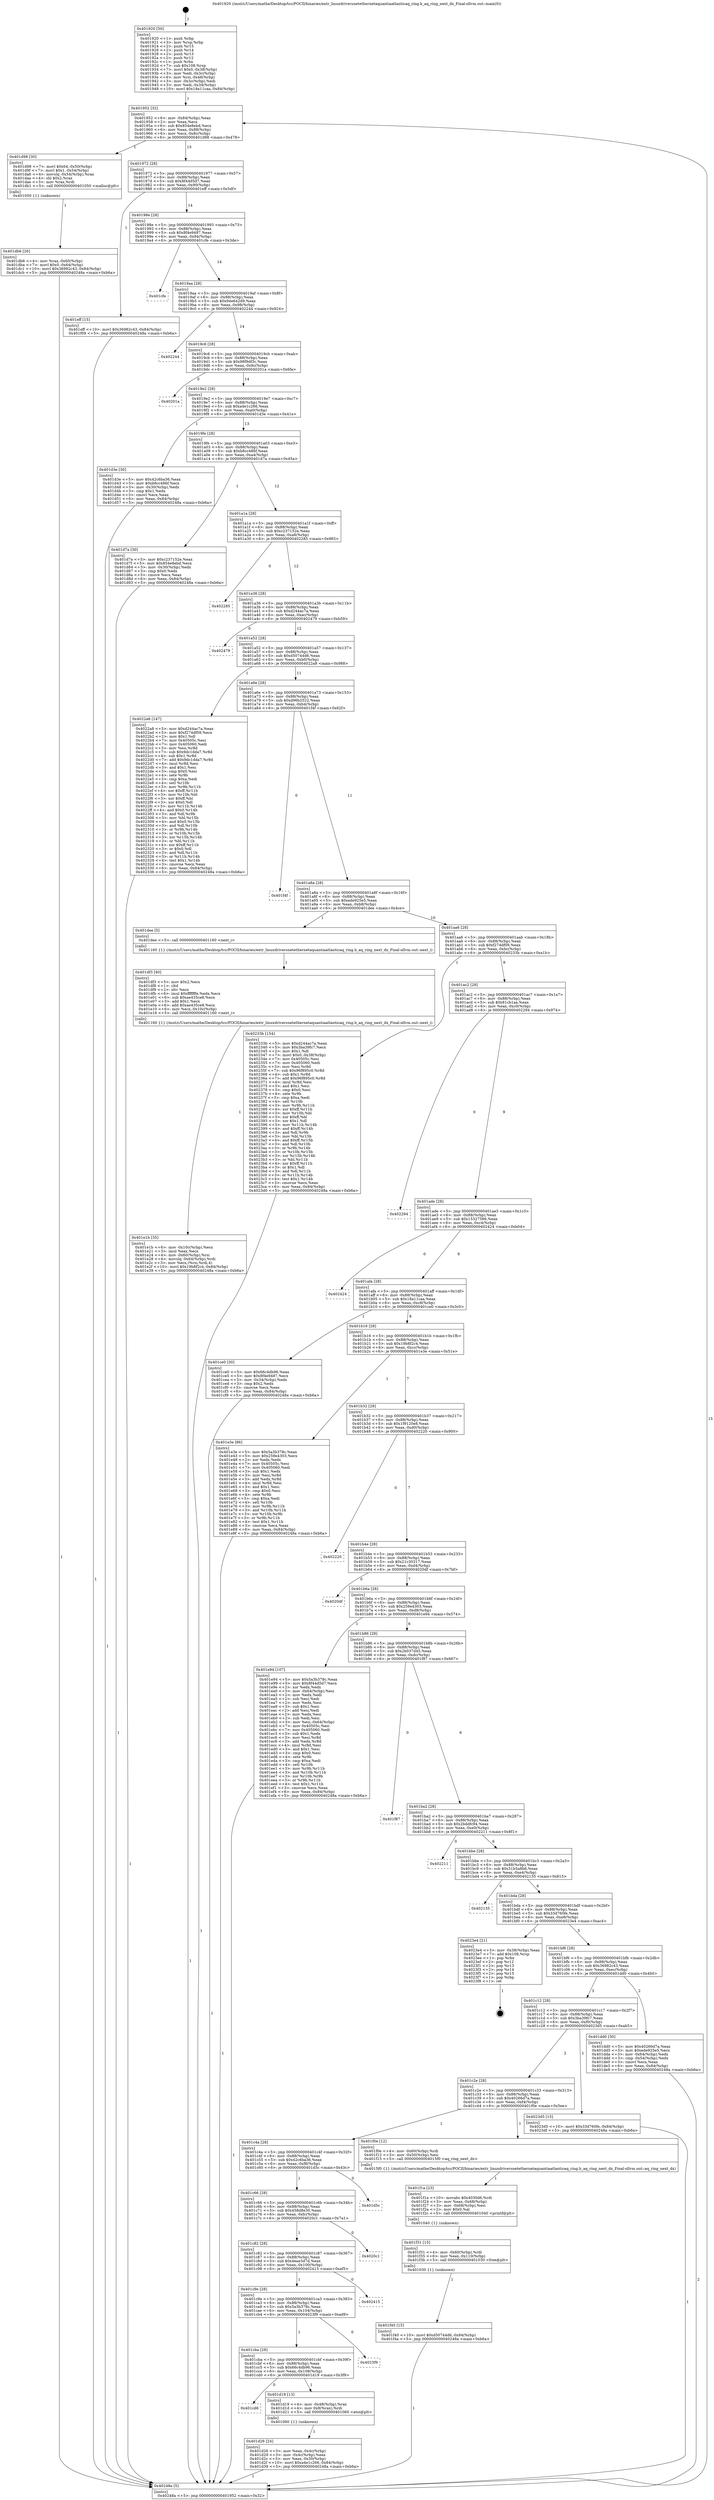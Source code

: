 digraph "0x401920" {
  label = "0x401920 (/mnt/c/Users/mathe/Desktop/tcc/POCII/binaries/extr_linuxdriversnetethernetaquantiaatlanticaq_ring.h_aq_ring_next_dx_Final-ollvm.out::main(0))"
  labelloc = "t"
  node[shape=record]

  Entry [label="",width=0.3,height=0.3,shape=circle,fillcolor=black,style=filled]
  "0x401952" [label="{
     0x401952 [32]\l
     | [instrs]\l
     &nbsp;&nbsp;0x401952 \<+6\>: mov -0x84(%rbp),%eax\l
     &nbsp;&nbsp;0x401958 \<+2\>: mov %eax,%ecx\l
     &nbsp;&nbsp;0x40195a \<+6\>: sub $0x854e8ebd,%ecx\l
     &nbsp;&nbsp;0x401960 \<+6\>: mov %eax,-0x88(%rbp)\l
     &nbsp;&nbsp;0x401966 \<+6\>: mov %ecx,-0x8c(%rbp)\l
     &nbsp;&nbsp;0x40196c \<+6\>: je 0000000000401d98 \<main+0x478\>\l
  }"]
  "0x401d98" [label="{
     0x401d98 [30]\l
     | [instrs]\l
     &nbsp;&nbsp;0x401d98 \<+7\>: movl $0x64,-0x50(%rbp)\l
     &nbsp;&nbsp;0x401d9f \<+7\>: movl $0x1,-0x54(%rbp)\l
     &nbsp;&nbsp;0x401da6 \<+4\>: movslq -0x54(%rbp),%rax\l
     &nbsp;&nbsp;0x401daa \<+4\>: shl $0x2,%rax\l
     &nbsp;&nbsp;0x401dae \<+3\>: mov %rax,%rdi\l
     &nbsp;&nbsp;0x401db1 \<+5\>: call 0000000000401050 \<malloc@plt\>\l
     | [calls]\l
     &nbsp;&nbsp;0x401050 \{1\} (unknown)\l
  }"]
  "0x401972" [label="{
     0x401972 [28]\l
     | [instrs]\l
     &nbsp;&nbsp;0x401972 \<+5\>: jmp 0000000000401977 \<main+0x57\>\l
     &nbsp;&nbsp;0x401977 \<+6\>: mov -0x88(%rbp),%eax\l
     &nbsp;&nbsp;0x40197d \<+5\>: sub $0x8f44d5d7,%eax\l
     &nbsp;&nbsp;0x401982 \<+6\>: mov %eax,-0x90(%rbp)\l
     &nbsp;&nbsp;0x401988 \<+6\>: je 0000000000401eff \<main+0x5df\>\l
  }"]
  Exit [label="",width=0.3,height=0.3,shape=circle,fillcolor=black,style=filled,peripheries=2]
  "0x401eff" [label="{
     0x401eff [15]\l
     | [instrs]\l
     &nbsp;&nbsp;0x401eff \<+10\>: movl $0x36982c43,-0x84(%rbp)\l
     &nbsp;&nbsp;0x401f09 \<+5\>: jmp 000000000040248a \<main+0xb6a\>\l
  }"]
  "0x40198e" [label="{
     0x40198e [28]\l
     | [instrs]\l
     &nbsp;&nbsp;0x40198e \<+5\>: jmp 0000000000401993 \<main+0x73\>\l
     &nbsp;&nbsp;0x401993 \<+6\>: mov -0x88(%rbp),%eax\l
     &nbsp;&nbsp;0x401999 \<+5\>: sub $0x8f4e9487,%eax\l
     &nbsp;&nbsp;0x40199e \<+6\>: mov %eax,-0x94(%rbp)\l
     &nbsp;&nbsp;0x4019a4 \<+6\>: je 0000000000401cfe \<main+0x3de\>\l
  }"]
  "0x401f40" [label="{
     0x401f40 [15]\l
     | [instrs]\l
     &nbsp;&nbsp;0x401f40 \<+10\>: movl $0xd50744d6,-0x84(%rbp)\l
     &nbsp;&nbsp;0x401f4a \<+5\>: jmp 000000000040248a \<main+0xb6a\>\l
  }"]
  "0x401cfe" [label="{
     0x401cfe\l
  }", style=dashed]
  "0x4019aa" [label="{
     0x4019aa [28]\l
     | [instrs]\l
     &nbsp;&nbsp;0x4019aa \<+5\>: jmp 00000000004019af \<main+0x8f\>\l
     &nbsp;&nbsp;0x4019af \<+6\>: mov -0x88(%rbp),%eax\l
     &nbsp;&nbsp;0x4019b5 \<+5\>: sub $0x94e642d9,%eax\l
     &nbsp;&nbsp;0x4019ba \<+6\>: mov %eax,-0x98(%rbp)\l
     &nbsp;&nbsp;0x4019c0 \<+6\>: je 0000000000402244 \<main+0x924\>\l
  }"]
  "0x401f31" [label="{
     0x401f31 [15]\l
     | [instrs]\l
     &nbsp;&nbsp;0x401f31 \<+4\>: mov -0x60(%rbp),%rdi\l
     &nbsp;&nbsp;0x401f35 \<+6\>: mov %eax,-0x110(%rbp)\l
     &nbsp;&nbsp;0x401f3b \<+5\>: call 0000000000401030 \<free@plt\>\l
     | [calls]\l
     &nbsp;&nbsp;0x401030 \{1\} (unknown)\l
  }"]
  "0x402244" [label="{
     0x402244\l
  }", style=dashed]
  "0x4019c6" [label="{
     0x4019c6 [28]\l
     | [instrs]\l
     &nbsp;&nbsp;0x4019c6 \<+5\>: jmp 00000000004019cb \<main+0xab\>\l
     &nbsp;&nbsp;0x4019cb \<+6\>: mov -0x88(%rbp),%eax\l
     &nbsp;&nbsp;0x4019d1 \<+5\>: sub $0x98f9df3c,%eax\l
     &nbsp;&nbsp;0x4019d6 \<+6\>: mov %eax,-0x9c(%rbp)\l
     &nbsp;&nbsp;0x4019dc \<+6\>: je 000000000040201a \<main+0x6fa\>\l
  }"]
  "0x401f1a" [label="{
     0x401f1a [23]\l
     | [instrs]\l
     &nbsp;&nbsp;0x401f1a \<+10\>: movabs $0x4030d6,%rdi\l
     &nbsp;&nbsp;0x401f24 \<+3\>: mov %eax,-0x68(%rbp)\l
     &nbsp;&nbsp;0x401f27 \<+3\>: mov -0x68(%rbp),%esi\l
     &nbsp;&nbsp;0x401f2a \<+2\>: mov $0x0,%al\l
     &nbsp;&nbsp;0x401f2c \<+5\>: call 0000000000401040 \<printf@plt\>\l
     | [calls]\l
     &nbsp;&nbsp;0x401040 \{1\} (unknown)\l
  }"]
  "0x40201a" [label="{
     0x40201a\l
  }", style=dashed]
  "0x4019e2" [label="{
     0x4019e2 [28]\l
     | [instrs]\l
     &nbsp;&nbsp;0x4019e2 \<+5\>: jmp 00000000004019e7 \<main+0xc7\>\l
     &nbsp;&nbsp;0x4019e7 \<+6\>: mov -0x88(%rbp),%eax\l
     &nbsp;&nbsp;0x4019ed \<+5\>: sub $0xa4e1c266,%eax\l
     &nbsp;&nbsp;0x4019f2 \<+6\>: mov %eax,-0xa0(%rbp)\l
     &nbsp;&nbsp;0x4019f8 \<+6\>: je 0000000000401d3e \<main+0x41e\>\l
  }"]
  "0x401e1b" [label="{
     0x401e1b [35]\l
     | [instrs]\l
     &nbsp;&nbsp;0x401e1b \<+6\>: mov -0x10c(%rbp),%ecx\l
     &nbsp;&nbsp;0x401e21 \<+3\>: imul %eax,%ecx\l
     &nbsp;&nbsp;0x401e24 \<+4\>: mov -0x60(%rbp),%rsi\l
     &nbsp;&nbsp;0x401e28 \<+4\>: movslq -0x64(%rbp),%rdi\l
     &nbsp;&nbsp;0x401e2c \<+3\>: mov %ecx,(%rsi,%rdi,4)\l
     &nbsp;&nbsp;0x401e2f \<+10\>: movl $0x19b8f2c4,-0x84(%rbp)\l
     &nbsp;&nbsp;0x401e39 \<+5\>: jmp 000000000040248a \<main+0xb6a\>\l
  }"]
  "0x401d3e" [label="{
     0x401d3e [30]\l
     | [instrs]\l
     &nbsp;&nbsp;0x401d3e \<+5\>: mov $0x42c6ba36,%eax\l
     &nbsp;&nbsp;0x401d43 \<+5\>: mov $0xb8cc486f,%ecx\l
     &nbsp;&nbsp;0x401d48 \<+3\>: mov -0x30(%rbp),%edx\l
     &nbsp;&nbsp;0x401d4b \<+3\>: cmp $0x1,%edx\l
     &nbsp;&nbsp;0x401d4e \<+3\>: cmovl %ecx,%eax\l
     &nbsp;&nbsp;0x401d51 \<+6\>: mov %eax,-0x84(%rbp)\l
     &nbsp;&nbsp;0x401d57 \<+5\>: jmp 000000000040248a \<main+0xb6a\>\l
  }"]
  "0x4019fe" [label="{
     0x4019fe [28]\l
     | [instrs]\l
     &nbsp;&nbsp;0x4019fe \<+5\>: jmp 0000000000401a03 \<main+0xe3\>\l
     &nbsp;&nbsp;0x401a03 \<+6\>: mov -0x88(%rbp),%eax\l
     &nbsp;&nbsp;0x401a09 \<+5\>: sub $0xb8cc486f,%eax\l
     &nbsp;&nbsp;0x401a0e \<+6\>: mov %eax,-0xa4(%rbp)\l
     &nbsp;&nbsp;0x401a14 \<+6\>: je 0000000000401d7a \<main+0x45a\>\l
  }"]
  "0x401df3" [label="{
     0x401df3 [40]\l
     | [instrs]\l
     &nbsp;&nbsp;0x401df3 \<+5\>: mov $0x2,%ecx\l
     &nbsp;&nbsp;0x401df8 \<+1\>: cltd\l
     &nbsp;&nbsp;0x401df9 \<+2\>: idiv %ecx\l
     &nbsp;&nbsp;0x401dfb \<+6\>: imul $0xfffffffe,%edx,%ecx\l
     &nbsp;&nbsp;0x401e01 \<+6\>: sub $0xae435ce8,%ecx\l
     &nbsp;&nbsp;0x401e07 \<+3\>: add $0x1,%ecx\l
     &nbsp;&nbsp;0x401e0a \<+6\>: add $0xae435ce8,%ecx\l
     &nbsp;&nbsp;0x401e10 \<+6\>: mov %ecx,-0x10c(%rbp)\l
     &nbsp;&nbsp;0x401e16 \<+5\>: call 0000000000401160 \<next_i\>\l
     | [calls]\l
     &nbsp;&nbsp;0x401160 \{1\} (/mnt/c/Users/mathe/Desktop/tcc/POCII/binaries/extr_linuxdriversnetethernetaquantiaatlanticaq_ring.h_aq_ring_next_dx_Final-ollvm.out::next_i)\l
  }"]
  "0x401d7a" [label="{
     0x401d7a [30]\l
     | [instrs]\l
     &nbsp;&nbsp;0x401d7a \<+5\>: mov $0xc237152e,%eax\l
     &nbsp;&nbsp;0x401d7f \<+5\>: mov $0x854e8ebd,%ecx\l
     &nbsp;&nbsp;0x401d84 \<+3\>: mov -0x30(%rbp),%edx\l
     &nbsp;&nbsp;0x401d87 \<+3\>: cmp $0x0,%edx\l
     &nbsp;&nbsp;0x401d8a \<+3\>: cmove %ecx,%eax\l
     &nbsp;&nbsp;0x401d8d \<+6\>: mov %eax,-0x84(%rbp)\l
     &nbsp;&nbsp;0x401d93 \<+5\>: jmp 000000000040248a \<main+0xb6a\>\l
  }"]
  "0x401a1a" [label="{
     0x401a1a [28]\l
     | [instrs]\l
     &nbsp;&nbsp;0x401a1a \<+5\>: jmp 0000000000401a1f \<main+0xff\>\l
     &nbsp;&nbsp;0x401a1f \<+6\>: mov -0x88(%rbp),%eax\l
     &nbsp;&nbsp;0x401a25 \<+5\>: sub $0xc237152e,%eax\l
     &nbsp;&nbsp;0x401a2a \<+6\>: mov %eax,-0xa8(%rbp)\l
     &nbsp;&nbsp;0x401a30 \<+6\>: je 0000000000402285 \<main+0x965\>\l
  }"]
  "0x401db6" [label="{
     0x401db6 [26]\l
     | [instrs]\l
     &nbsp;&nbsp;0x401db6 \<+4\>: mov %rax,-0x60(%rbp)\l
     &nbsp;&nbsp;0x401dba \<+7\>: movl $0x0,-0x64(%rbp)\l
     &nbsp;&nbsp;0x401dc1 \<+10\>: movl $0x36982c43,-0x84(%rbp)\l
     &nbsp;&nbsp;0x401dcb \<+5\>: jmp 000000000040248a \<main+0xb6a\>\l
  }"]
  "0x402285" [label="{
     0x402285\l
  }", style=dashed]
  "0x401a36" [label="{
     0x401a36 [28]\l
     | [instrs]\l
     &nbsp;&nbsp;0x401a36 \<+5\>: jmp 0000000000401a3b \<main+0x11b\>\l
     &nbsp;&nbsp;0x401a3b \<+6\>: mov -0x88(%rbp),%eax\l
     &nbsp;&nbsp;0x401a41 \<+5\>: sub $0xd244ac7a,%eax\l
     &nbsp;&nbsp;0x401a46 \<+6\>: mov %eax,-0xac(%rbp)\l
     &nbsp;&nbsp;0x401a4c \<+6\>: je 0000000000402479 \<main+0xb59\>\l
  }"]
  "0x401d26" [label="{
     0x401d26 [24]\l
     | [instrs]\l
     &nbsp;&nbsp;0x401d26 \<+3\>: mov %eax,-0x4c(%rbp)\l
     &nbsp;&nbsp;0x401d29 \<+3\>: mov -0x4c(%rbp),%eax\l
     &nbsp;&nbsp;0x401d2c \<+3\>: mov %eax,-0x30(%rbp)\l
     &nbsp;&nbsp;0x401d2f \<+10\>: movl $0xa4e1c266,-0x84(%rbp)\l
     &nbsp;&nbsp;0x401d39 \<+5\>: jmp 000000000040248a \<main+0xb6a\>\l
  }"]
  "0x402479" [label="{
     0x402479\l
  }", style=dashed]
  "0x401a52" [label="{
     0x401a52 [28]\l
     | [instrs]\l
     &nbsp;&nbsp;0x401a52 \<+5\>: jmp 0000000000401a57 \<main+0x137\>\l
     &nbsp;&nbsp;0x401a57 \<+6\>: mov -0x88(%rbp),%eax\l
     &nbsp;&nbsp;0x401a5d \<+5\>: sub $0xd50744d6,%eax\l
     &nbsp;&nbsp;0x401a62 \<+6\>: mov %eax,-0xb0(%rbp)\l
     &nbsp;&nbsp;0x401a68 \<+6\>: je 00000000004022a8 \<main+0x988\>\l
  }"]
  "0x401cd6" [label="{
     0x401cd6\l
  }", style=dashed]
  "0x4022a8" [label="{
     0x4022a8 [147]\l
     | [instrs]\l
     &nbsp;&nbsp;0x4022a8 \<+5\>: mov $0xd244ac7a,%eax\l
     &nbsp;&nbsp;0x4022ad \<+5\>: mov $0xf274df09,%ecx\l
     &nbsp;&nbsp;0x4022b2 \<+2\>: mov $0x1,%dl\l
     &nbsp;&nbsp;0x4022b4 \<+7\>: mov 0x40505c,%esi\l
     &nbsp;&nbsp;0x4022bb \<+7\>: mov 0x405060,%edi\l
     &nbsp;&nbsp;0x4022c2 \<+3\>: mov %esi,%r8d\l
     &nbsp;&nbsp;0x4022c5 \<+7\>: sub $0x9dc1dda7,%r8d\l
     &nbsp;&nbsp;0x4022cc \<+4\>: sub $0x1,%r8d\l
     &nbsp;&nbsp;0x4022d0 \<+7\>: add $0x9dc1dda7,%r8d\l
     &nbsp;&nbsp;0x4022d7 \<+4\>: imul %r8d,%esi\l
     &nbsp;&nbsp;0x4022db \<+3\>: and $0x1,%esi\l
     &nbsp;&nbsp;0x4022de \<+3\>: cmp $0x0,%esi\l
     &nbsp;&nbsp;0x4022e1 \<+4\>: sete %r9b\l
     &nbsp;&nbsp;0x4022e5 \<+3\>: cmp $0xa,%edi\l
     &nbsp;&nbsp;0x4022e8 \<+4\>: setl %r10b\l
     &nbsp;&nbsp;0x4022ec \<+3\>: mov %r9b,%r11b\l
     &nbsp;&nbsp;0x4022ef \<+4\>: xor $0xff,%r11b\l
     &nbsp;&nbsp;0x4022f3 \<+3\>: mov %r10b,%bl\l
     &nbsp;&nbsp;0x4022f6 \<+3\>: xor $0xff,%bl\l
     &nbsp;&nbsp;0x4022f9 \<+3\>: xor $0x0,%dl\l
     &nbsp;&nbsp;0x4022fc \<+3\>: mov %r11b,%r14b\l
     &nbsp;&nbsp;0x4022ff \<+4\>: and $0x0,%r14b\l
     &nbsp;&nbsp;0x402303 \<+3\>: and %dl,%r9b\l
     &nbsp;&nbsp;0x402306 \<+3\>: mov %bl,%r15b\l
     &nbsp;&nbsp;0x402309 \<+4\>: and $0x0,%r15b\l
     &nbsp;&nbsp;0x40230d \<+3\>: and %dl,%r10b\l
     &nbsp;&nbsp;0x402310 \<+3\>: or %r9b,%r14b\l
     &nbsp;&nbsp;0x402313 \<+3\>: or %r10b,%r15b\l
     &nbsp;&nbsp;0x402316 \<+3\>: xor %r15b,%r14b\l
     &nbsp;&nbsp;0x402319 \<+3\>: or %bl,%r11b\l
     &nbsp;&nbsp;0x40231c \<+4\>: xor $0xff,%r11b\l
     &nbsp;&nbsp;0x402320 \<+3\>: or $0x0,%dl\l
     &nbsp;&nbsp;0x402323 \<+3\>: and %dl,%r11b\l
     &nbsp;&nbsp;0x402326 \<+3\>: or %r11b,%r14b\l
     &nbsp;&nbsp;0x402329 \<+4\>: test $0x1,%r14b\l
     &nbsp;&nbsp;0x40232d \<+3\>: cmovne %ecx,%eax\l
     &nbsp;&nbsp;0x402330 \<+6\>: mov %eax,-0x84(%rbp)\l
     &nbsp;&nbsp;0x402336 \<+5\>: jmp 000000000040248a \<main+0xb6a\>\l
  }"]
  "0x401a6e" [label="{
     0x401a6e [28]\l
     | [instrs]\l
     &nbsp;&nbsp;0x401a6e \<+5\>: jmp 0000000000401a73 \<main+0x153\>\l
     &nbsp;&nbsp;0x401a73 \<+6\>: mov -0x88(%rbp),%eax\l
     &nbsp;&nbsp;0x401a79 \<+5\>: sub $0xd96b2522,%eax\l
     &nbsp;&nbsp;0x401a7e \<+6\>: mov %eax,-0xb4(%rbp)\l
     &nbsp;&nbsp;0x401a84 \<+6\>: je 0000000000401f4f \<main+0x62f\>\l
  }"]
  "0x401d19" [label="{
     0x401d19 [13]\l
     | [instrs]\l
     &nbsp;&nbsp;0x401d19 \<+4\>: mov -0x48(%rbp),%rax\l
     &nbsp;&nbsp;0x401d1d \<+4\>: mov 0x8(%rax),%rdi\l
     &nbsp;&nbsp;0x401d21 \<+5\>: call 0000000000401060 \<atoi@plt\>\l
     | [calls]\l
     &nbsp;&nbsp;0x401060 \{1\} (unknown)\l
  }"]
  "0x401f4f" [label="{
     0x401f4f\l
  }", style=dashed]
  "0x401a8a" [label="{
     0x401a8a [28]\l
     | [instrs]\l
     &nbsp;&nbsp;0x401a8a \<+5\>: jmp 0000000000401a8f \<main+0x16f\>\l
     &nbsp;&nbsp;0x401a8f \<+6\>: mov -0x88(%rbp),%eax\l
     &nbsp;&nbsp;0x401a95 \<+5\>: sub $0xede925e5,%eax\l
     &nbsp;&nbsp;0x401a9a \<+6\>: mov %eax,-0xb8(%rbp)\l
     &nbsp;&nbsp;0x401aa0 \<+6\>: je 0000000000401dee \<main+0x4ce\>\l
  }"]
  "0x401cba" [label="{
     0x401cba [28]\l
     | [instrs]\l
     &nbsp;&nbsp;0x401cba \<+5\>: jmp 0000000000401cbf \<main+0x39f\>\l
     &nbsp;&nbsp;0x401cbf \<+6\>: mov -0x88(%rbp),%eax\l
     &nbsp;&nbsp;0x401cc5 \<+5\>: sub $0x66c4db96,%eax\l
     &nbsp;&nbsp;0x401cca \<+6\>: mov %eax,-0x108(%rbp)\l
     &nbsp;&nbsp;0x401cd0 \<+6\>: je 0000000000401d19 \<main+0x3f9\>\l
  }"]
  "0x401dee" [label="{
     0x401dee [5]\l
     | [instrs]\l
     &nbsp;&nbsp;0x401dee \<+5\>: call 0000000000401160 \<next_i\>\l
     | [calls]\l
     &nbsp;&nbsp;0x401160 \{1\} (/mnt/c/Users/mathe/Desktop/tcc/POCII/binaries/extr_linuxdriversnetethernetaquantiaatlanticaq_ring.h_aq_ring_next_dx_Final-ollvm.out::next_i)\l
  }"]
  "0x401aa6" [label="{
     0x401aa6 [28]\l
     | [instrs]\l
     &nbsp;&nbsp;0x401aa6 \<+5\>: jmp 0000000000401aab \<main+0x18b\>\l
     &nbsp;&nbsp;0x401aab \<+6\>: mov -0x88(%rbp),%eax\l
     &nbsp;&nbsp;0x401ab1 \<+5\>: sub $0xf274df09,%eax\l
     &nbsp;&nbsp;0x401ab6 \<+6\>: mov %eax,-0xbc(%rbp)\l
     &nbsp;&nbsp;0x401abc \<+6\>: je 000000000040233b \<main+0xa1b\>\l
  }"]
  "0x4023f9" [label="{
     0x4023f9\l
  }", style=dashed]
  "0x40233b" [label="{
     0x40233b [154]\l
     | [instrs]\l
     &nbsp;&nbsp;0x40233b \<+5\>: mov $0xd244ac7a,%eax\l
     &nbsp;&nbsp;0x402340 \<+5\>: mov $0x3ba39fc7,%ecx\l
     &nbsp;&nbsp;0x402345 \<+2\>: mov $0x1,%dl\l
     &nbsp;&nbsp;0x402347 \<+7\>: movl $0x0,-0x38(%rbp)\l
     &nbsp;&nbsp;0x40234e \<+7\>: mov 0x40505c,%esi\l
     &nbsp;&nbsp;0x402355 \<+7\>: mov 0x405060,%edi\l
     &nbsp;&nbsp;0x40235c \<+3\>: mov %esi,%r8d\l
     &nbsp;&nbsp;0x40235f \<+7\>: sub $0x96f895c0,%r8d\l
     &nbsp;&nbsp;0x402366 \<+4\>: sub $0x1,%r8d\l
     &nbsp;&nbsp;0x40236a \<+7\>: add $0x96f895c0,%r8d\l
     &nbsp;&nbsp;0x402371 \<+4\>: imul %r8d,%esi\l
     &nbsp;&nbsp;0x402375 \<+3\>: and $0x1,%esi\l
     &nbsp;&nbsp;0x402378 \<+3\>: cmp $0x0,%esi\l
     &nbsp;&nbsp;0x40237b \<+4\>: sete %r9b\l
     &nbsp;&nbsp;0x40237f \<+3\>: cmp $0xa,%edi\l
     &nbsp;&nbsp;0x402382 \<+4\>: setl %r10b\l
     &nbsp;&nbsp;0x402386 \<+3\>: mov %r9b,%r11b\l
     &nbsp;&nbsp;0x402389 \<+4\>: xor $0xff,%r11b\l
     &nbsp;&nbsp;0x40238d \<+3\>: mov %r10b,%bl\l
     &nbsp;&nbsp;0x402390 \<+3\>: xor $0xff,%bl\l
     &nbsp;&nbsp;0x402393 \<+3\>: xor $0x1,%dl\l
     &nbsp;&nbsp;0x402396 \<+3\>: mov %r11b,%r14b\l
     &nbsp;&nbsp;0x402399 \<+4\>: and $0xff,%r14b\l
     &nbsp;&nbsp;0x40239d \<+3\>: and %dl,%r9b\l
     &nbsp;&nbsp;0x4023a0 \<+3\>: mov %bl,%r15b\l
     &nbsp;&nbsp;0x4023a3 \<+4\>: and $0xff,%r15b\l
     &nbsp;&nbsp;0x4023a7 \<+3\>: and %dl,%r10b\l
     &nbsp;&nbsp;0x4023aa \<+3\>: or %r9b,%r14b\l
     &nbsp;&nbsp;0x4023ad \<+3\>: or %r10b,%r15b\l
     &nbsp;&nbsp;0x4023b0 \<+3\>: xor %r15b,%r14b\l
     &nbsp;&nbsp;0x4023b3 \<+3\>: or %bl,%r11b\l
     &nbsp;&nbsp;0x4023b6 \<+4\>: xor $0xff,%r11b\l
     &nbsp;&nbsp;0x4023ba \<+3\>: or $0x1,%dl\l
     &nbsp;&nbsp;0x4023bd \<+3\>: and %dl,%r11b\l
     &nbsp;&nbsp;0x4023c0 \<+3\>: or %r11b,%r14b\l
     &nbsp;&nbsp;0x4023c3 \<+4\>: test $0x1,%r14b\l
     &nbsp;&nbsp;0x4023c7 \<+3\>: cmovne %ecx,%eax\l
     &nbsp;&nbsp;0x4023ca \<+6\>: mov %eax,-0x84(%rbp)\l
     &nbsp;&nbsp;0x4023d0 \<+5\>: jmp 000000000040248a \<main+0xb6a\>\l
  }"]
  "0x401ac2" [label="{
     0x401ac2 [28]\l
     | [instrs]\l
     &nbsp;&nbsp;0x401ac2 \<+5\>: jmp 0000000000401ac7 \<main+0x1a7\>\l
     &nbsp;&nbsp;0x401ac7 \<+6\>: mov -0x88(%rbp),%eax\l
     &nbsp;&nbsp;0x401acd \<+5\>: sub $0x81cb1aa,%eax\l
     &nbsp;&nbsp;0x401ad2 \<+6\>: mov %eax,-0xc0(%rbp)\l
     &nbsp;&nbsp;0x401ad8 \<+6\>: je 0000000000402294 \<main+0x974\>\l
  }"]
  "0x401c9e" [label="{
     0x401c9e [28]\l
     | [instrs]\l
     &nbsp;&nbsp;0x401c9e \<+5\>: jmp 0000000000401ca3 \<main+0x383\>\l
     &nbsp;&nbsp;0x401ca3 \<+6\>: mov -0x88(%rbp),%eax\l
     &nbsp;&nbsp;0x401ca9 \<+5\>: sub $0x5a3b378c,%eax\l
     &nbsp;&nbsp;0x401cae \<+6\>: mov %eax,-0x104(%rbp)\l
     &nbsp;&nbsp;0x401cb4 \<+6\>: je 00000000004023f9 \<main+0xad9\>\l
  }"]
  "0x402294" [label="{
     0x402294\l
  }", style=dashed]
  "0x401ade" [label="{
     0x401ade [28]\l
     | [instrs]\l
     &nbsp;&nbsp;0x401ade \<+5\>: jmp 0000000000401ae3 \<main+0x1c3\>\l
     &nbsp;&nbsp;0x401ae3 \<+6\>: mov -0x88(%rbp),%eax\l
     &nbsp;&nbsp;0x401ae9 \<+5\>: sub $0x15327566,%eax\l
     &nbsp;&nbsp;0x401aee \<+6\>: mov %eax,-0xc4(%rbp)\l
     &nbsp;&nbsp;0x401af4 \<+6\>: je 0000000000402424 \<main+0xb04\>\l
  }"]
  "0x402415" [label="{
     0x402415\l
  }", style=dashed]
  "0x402424" [label="{
     0x402424\l
  }", style=dashed]
  "0x401afa" [label="{
     0x401afa [28]\l
     | [instrs]\l
     &nbsp;&nbsp;0x401afa \<+5\>: jmp 0000000000401aff \<main+0x1df\>\l
     &nbsp;&nbsp;0x401aff \<+6\>: mov -0x88(%rbp),%eax\l
     &nbsp;&nbsp;0x401b05 \<+5\>: sub $0x18a11caa,%eax\l
     &nbsp;&nbsp;0x401b0a \<+6\>: mov %eax,-0xc8(%rbp)\l
     &nbsp;&nbsp;0x401b10 \<+6\>: je 0000000000401ce0 \<main+0x3c0\>\l
  }"]
  "0x401c82" [label="{
     0x401c82 [28]\l
     | [instrs]\l
     &nbsp;&nbsp;0x401c82 \<+5\>: jmp 0000000000401c87 \<main+0x367\>\l
     &nbsp;&nbsp;0x401c87 \<+6\>: mov -0x88(%rbp),%eax\l
     &nbsp;&nbsp;0x401c8d \<+5\>: sub $0x4eae3d7d,%eax\l
     &nbsp;&nbsp;0x401c92 \<+6\>: mov %eax,-0x100(%rbp)\l
     &nbsp;&nbsp;0x401c98 \<+6\>: je 0000000000402415 \<main+0xaf5\>\l
  }"]
  "0x401ce0" [label="{
     0x401ce0 [30]\l
     | [instrs]\l
     &nbsp;&nbsp;0x401ce0 \<+5\>: mov $0x66c4db96,%eax\l
     &nbsp;&nbsp;0x401ce5 \<+5\>: mov $0x8f4e9487,%ecx\l
     &nbsp;&nbsp;0x401cea \<+3\>: mov -0x34(%rbp),%edx\l
     &nbsp;&nbsp;0x401ced \<+3\>: cmp $0x2,%edx\l
     &nbsp;&nbsp;0x401cf0 \<+3\>: cmovne %ecx,%eax\l
     &nbsp;&nbsp;0x401cf3 \<+6\>: mov %eax,-0x84(%rbp)\l
     &nbsp;&nbsp;0x401cf9 \<+5\>: jmp 000000000040248a \<main+0xb6a\>\l
  }"]
  "0x401b16" [label="{
     0x401b16 [28]\l
     | [instrs]\l
     &nbsp;&nbsp;0x401b16 \<+5\>: jmp 0000000000401b1b \<main+0x1fb\>\l
     &nbsp;&nbsp;0x401b1b \<+6\>: mov -0x88(%rbp),%eax\l
     &nbsp;&nbsp;0x401b21 \<+5\>: sub $0x19b8f2c4,%eax\l
     &nbsp;&nbsp;0x401b26 \<+6\>: mov %eax,-0xcc(%rbp)\l
     &nbsp;&nbsp;0x401b2c \<+6\>: je 0000000000401e3e \<main+0x51e\>\l
  }"]
  "0x40248a" [label="{
     0x40248a [5]\l
     | [instrs]\l
     &nbsp;&nbsp;0x40248a \<+5\>: jmp 0000000000401952 \<main+0x32\>\l
  }"]
  "0x401920" [label="{
     0x401920 [50]\l
     | [instrs]\l
     &nbsp;&nbsp;0x401920 \<+1\>: push %rbp\l
     &nbsp;&nbsp;0x401921 \<+3\>: mov %rsp,%rbp\l
     &nbsp;&nbsp;0x401924 \<+2\>: push %r15\l
     &nbsp;&nbsp;0x401926 \<+2\>: push %r14\l
     &nbsp;&nbsp;0x401928 \<+2\>: push %r13\l
     &nbsp;&nbsp;0x40192a \<+2\>: push %r12\l
     &nbsp;&nbsp;0x40192c \<+1\>: push %rbx\l
     &nbsp;&nbsp;0x40192d \<+7\>: sub $0x108,%rsp\l
     &nbsp;&nbsp;0x401934 \<+7\>: movl $0x0,-0x38(%rbp)\l
     &nbsp;&nbsp;0x40193b \<+3\>: mov %edi,-0x3c(%rbp)\l
     &nbsp;&nbsp;0x40193e \<+4\>: mov %rsi,-0x48(%rbp)\l
     &nbsp;&nbsp;0x401942 \<+3\>: mov -0x3c(%rbp),%edi\l
     &nbsp;&nbsp;0x401945 \<+3\>: mov %edi,-0x34(%rbp)\l
     &nbsp;&nbsp;0x401948 \<+10\>: movl $0x18a11caa,-0x84(%rbp)\l
  }"]
  "0x4020c1" [label="{
     0x4020c1\l
  }", style=dashed]
  "0x401e3e" [label="{
     0x401e3e [86]\l
     | [instrs]\l
     &nbsp;&nbsp;0x401e3e \<+5\>: mov $0x5a3b378c,%eax\l
     &nbsp;&nbsp;0x401e43 \<+5\>: mov $0x259e4303,%ecx\l
     &nbsp;&nbsp;0x401e48 \<+2\>: xor %edx,%edx\l
     &nbsp;&nbsp;0x401e4a \<+7\>: mov 0x40505c,%esi\l
     &nbsp;&nbsp;0x401e51 \<+7\>: mov 0x405060,%edi\l
     &nbsp;&nbsp;0x401e58 \<+3\>: sub $0x1,%edx\l
     &nbsp;&nbsp;0x401e5b \<+3\>: mov %esi,%r8d\l
     &nbsp;&nbsp;0x401e5e \<+3\>: add %edx,%r8d\l
     &nbsp;&nbsp;0x401e61 \<+4\>: imul %r8d,%esi\l
     &nbsp;&nbsp;0x401e65 \<+3\>: and $0x1,%esi\l
     &nbsp;&nbsp;0x401e68 \<+3\>: cmp $0x0,%esi\l
     &nbsp;&nbsp;0x401e6b \<+4\>: sete %r9b\l
     &nbsp;&nbsp;0x401e6f \<+3\>: cmp $0xa,%edi\l
     &nbsp;&nbsp;0x401e72 \<+4\>: setl %r10b\l
     &nbsp;&nbsp;0x401e76 \<+3\>: mov %r9b,%r11b\l
     &nbsp;&nbsp;0x401e79 \<+3\>: and %r10b,%r11b\l
     &nbsp;&nbsp;0x401e7c \<+3\>: xor %r10b,%r9b\l
     &nbsp;&nbsp;0x401e7f \<+3\>: or %r9b,%r11b\l
     &nbsp;&nbsp;0x401e82 \<+4\>: test $0x1,%r11b\l
     &nbsp;&nbsp;0x401e86 \<+3\>: cmovne %ecx,%eax\l
     &nbsp;&nbsp;0x401e89 \<+6\>: mov %eax,-0x84(%rbp)\l
     &nbsp;&nbsp;0x401e8f \<+5\>: jmp 000000000040248a \<main+0xb6a\>\l
  }"]
  "0x401b32" [label="{
     0x401b32 [28]\l
     | [instrs]\l
     &nbsp;&nbsp;0x401b32 \<+5\>: jmp 0000000000401b37 \<main+0x217\>\l
     &nbsp;&nbsp;0x401b37 \<+6\>: mov -0x88(%rbp),%eax\l
     &nbsp;&nbsp;0x401b3d \<+5\>: sub $0x1f9120e8,%eax\l
     &nbsp;&nbsp;0x401b42 \<+6\>: mov %eax,-0xd0(%rbp)\l
     &nbsp;&nbsp;0x401b48 \<+6\>: je 0000000000402220 \<main+0x900\>\l
  }"]
  "0x401c66" [label="{
     0x401c66 [28]\l
     | [instrs]\l
     &nbsp;&nbsp;0x401c66 \<+5\>: jmp 0000000000401c6b \<main+0x34b\>\l
     &nbsp;&nbsp;0x401c6b \<+6\>: mov -0x88(%rbp),%eax\l
     &nbsp;&nbsp;0x401c71 \<+5\>: sub $0x458d8e30,%eax\l
     &nbsp;&nbsp;0x401c76 \<+6\>: mov %eax,-0xfc(%rbp)\l
     &nbsp;&nbsp;0x401c7c \<+6\>: je 00000000004020c1 \<main+0x7a1\>\l
  }"]
  "0x402220" [label="{
     0x402220\l
  }", style=dashed]
  "0x401b4e" [label="{
     0x401b4e [28]\l
     | [instrs]\l
     &nbsp;&nbsp;0x401b4e \<+5\>: jmp 0000000000401b53 \<main+0x233\>\l
     &nbsp;&nbsp;0x401b53 \<+6\>: mov -0x88(%rbp),%eax\l
     &nbsp;&nbsp;0x401b59 \<+5\>: sub $0x21c30317,%eax\l
     &nbsp;&nbsp;0x401b5e \<+6\>: mov %eax,-0xd4(%rbp)\l
     &nbsp;&nbsp;0x401b64 \<+6\>: je 00000000004020df \<main+0x7bf\>\l
  }"]
  "0x401d5c" [label="{
     0x401d5c\l
  }", style=dashed]
  "0x4020df" [label="{
     0x4020df\l
  }", style=dashed]
  "0x401b6a" [label="{
     0x401b6a [28]\l
     | [instrs]\l
     &nbsp;&nbsp;0x401b6a \<+5\>: jmp 0000000000401b6f \<main+0x24f\>\l
     &nbsp;&nbsp;0x401b6f \<+6\>: mov -0x88(%rbp),%eax\l
     &nbsp;&nbsp;0x401b75 \<+5\>: sub $0x259e4303,%eax\l
     &nbsp;&nbsp;0x401b7a \<+6\>: mov %eax,-0xd8(%rbp)\l
     &nbsp;&nbsp;0x401b80 \<+6\>: je 0000000000401e94 \<main+0x574\>\l
  }"]
  "0x401c4a" [label="{
     0x401c4a [28]\l
     | [instrs]\l
     &nbsp;&nbsp;0x401c4a \<+5\>: jmp 0000000000401c4f \<main+0x32f\>\l
     &nbsp;&nbsp;0x401c4f \<+6\>: mov -0x88(%rbp),%eax\l
     &nbsp;&nbsp;0x401c55 \<+5\>: sub $0x42c6ba36,%eax\l
     &nbsp;&nbsp;0x401c5a \<+6\>: mov %eax,-0xf8(%rbp)\l
     &nbsp;&nbsp;0x401c60 \<+6\>: je 0000000000401d5c \<main+0x43c\>\l
  }"]
  "0x401e94" [label="{
     0x401e94 [107]\l
     | [instrs]\l
     &nbsp;&nbsp;0x401e94 \<+5\>: mov $0x5a3b378c,%eax\l
     &nbsp;&nbsp;0x401e99 \<+5\>: mov $0x8f44d5d7,%ecx\l
     &nbsp;&nbsp;0x401e9e \<+2\>: xor %edx,%edx\l
     &nbsp;&nbsp;0x401ea0 \<+3\>: mov -0x64(%rbp),%esi\l
     &nbsp;&nbsp;0x401ea3 \<+2\>: mov %edx,%edi\l
     &nbsp;&nbsp;0x401ea5 \<+2\>: sub %esi,%edi\l
     &nbsp;&nbsp;0x401ea7 \<+2\>: mov %edx,%esi\l
     &nbsp;&nbsp;0x401ea9 \<+3\>: sub $0x1,%esi\l
     &nbsp;&nbsp;0x401eac \<+2\>: add %esi,%edi\l
     &nbsp;&nbsp;0x401eae \<+2\>: mov %edx,%esi\l
     &nbsp;&nbsp;0x401eb0 \<+2\>: sub %edi,%esi\l
     &nbsp;&nbsp;0x401eb2 \<+3\>: mov %esi,-0x64(%rbp)\l
     &nbsp;&nbsp;0x401eb5 \<+7\>: mov 0x40505c,%esi\l
     &nbsp;&nbsp;0x401ebc \<+7\>: mov 0x405060,%edi\l
     &nbsp;&nbsp;0x401ec3 \<+3\>: sub $0x1,%edx\l
     &nbsp;&nbsp;0x401ec6 \<+3\>: mov %esi,%r8d\l
     &nbsp;&nbsp;0x401ec9 \<+3\>: add %edx,%r8d\l
     &nbsp;&nbsp;0x401ecc \<+4\>: imul %r8d,%esi\l
     &nbsp;&nbsp;0x401ed0 \<+3\>: and $0x1,%esi\l
     &nbsp;&nbsp;0x401ed3 \<+3\>: cmp $0x0,%esi\l
     &nbsp;&nbsp;0x401ed6 \<+4\>: sete %r9b\l
     &nbsp;&nbsp;0x401eda \<+3\>: cmp $0xa,%edi\l
     &nbsp;&nbsp;0x401edd \<+4\>: setl %r10b\l
     &nbsp;&nbsp;0x401ee1 \<+3\>: mov %r9b,%r11b\l
     &nbsp;&nbsp;0x401ee4 \<+3\>: and %r10b,%r11b\l
     &nbsp;&nbsp;0x401ee7 \<+3\>: xor %r10b,%r9b\l
     &nbsp;&nbsp;0x401eea \<+3\>: or %r9b,%r11b\l
     &nbsp;&nbsp;0x401eed \<+4\>: test $0x1,%r11b\l
     &nbsp;&nbsp;0x401ef1 \<+3\>: cmovne %ecx,%eax\l
     &nbsp;&nbsp;0x401ef4 \<+6\>: mov %eax,-0x84(%rbp)\l
     &nbsp;&nbsp;0x401efa \<+5\>: jmp 000000000040248a \<main+0xb6a\>\l
  }"]
  "0x401b86" [label="{
     0x401b86 [28]\l
     | [instrs]\l
     &nbsp;&nbsp;0x401b86 \<+5\>: jmp 0000000000401b8b \<main+0x26b\>\l
     &nbsp;&nbsp;0x401b8b \<+6\>: mov -0x88(%rbp),%eax\l
     &nbsp;&nbsp;0x401b91 \<+5\>: sub $0x2b037d45,%eax\l
     &nbsp;&nbsp;0x401b96 \<+6\>: mov %eax,-0xdc(%rbp)\l
     &nbsp;&nbsp;0x401b9c \<+6\>: je 0000000000401f87 \<main+0x667\>\l
  }"]
  "0x401f0e" [label="{
     0x401f0e [12]\l
     | [instrs]\l
     &nbsp;&nbsp;0x401f0e \<+4\>: mov -0x60(%rbp),%rdi\l
     &nbsp;&nbsp;0x401f12 \<+3\>: mov -0x50(%rbp),%esi\l
     &nbsp;&nbsp;0x401f15 \<+5\>: call 00000000004015f0 \<aq_ring_next_dx\>\l
     | [calls]\l
     &nbsp;&nbsp;0x4015f0 \{1\} (/mnt/c/Users/mathe/Desktop/tcc/POCII/binaries/extr_linuxdriversnetethernetaquantiaatlanticaq_ring.h_aq_ring_next_dx_Final-ollvm.out::aq_ring_next_dx)\l
  }"]
  "0x401f87" [label="{
     0x401f87\l
  }", style=dashed]
  "0x401ba2" [label="{
     0x401ba2 [28]\l
     | [instrs]\l
     &nbsp;&nbsp;0x401ba2 \<+5\>: jmp 0000000000401ba7 \<main+0x287\>\l
     &nbsp;&nbsp;0x401ba7 \<+6\>: mov -0x88(%rbp),%eax\l
     &nbsp;&nbsp;0x401bad \<+5\>: sub $0x2bddfc94,%eax\l
     &nbsp;&nbsp;0x401bb2 \<+6\>: mov %eax,-0xe0(%rbp)\l
     &nbsp;&nbsp;0x401bb8 \<+6\>: je 0000000000402211 \<main+0x8f1\>\l
  }"]
  "0x401c2e" [label="{
     0x401c2e [28]\l
     | [instrs]\l
     &nbsp;&nbsp;0x401c2e \<+5\>: jmp 0000000000401c33 \<main+0x313\>\l
     &nbsp;&nbsp;0x401c33 \<+6\>: mov -0x88(%rbp),%eax\l
     &nbsp;&nbsp;0x401c39 \<+5\>: sub $0x40266d7a,%eax\l
     &nbsp;&nbsp;0x401c3e \<+6\>: mov %eax,-0xf4(%rbp)\l
     &nbsp;&nbsp;0x401c44 \<+6\>: je 0000000000401f0e \<main+0x5ee\>\l
  }"]
  "0x402211" [label="{
     0x402211\l
  }", style=dashed]
  "0x401bbe" [label="{
     0x401bbe [28]\l
     | [instrs]\l
     &nbsp;&nbsp;0x401bbe \<+5\>: jmp 0000000000401bc3 \<main+0x2a3\>\l
     &nbsp;&nbsp;0x401bc3 \<+6\>: mov -0x88(%rbp),%eax\l
     &nbsp;&nbsp;0x401bc9 \<+5\>: sub $0x31b5a8b6,%eax\l
     &nbsp;&nbsp;0x401bce \<+6\>: mov %eax,-0xe4(%rbp)\l
     &nbsp;&nbsp;0x401bd4 \<+6\>: je 0000000000402135 \<main+0x815\>\l
  }"]
  "0x4023d5" [label="{
     0x4023d5 [15]\l
     | [instrs]\l
     &nbsp;&nbsp;0x4023d5 \<+10\>: movl $0x33d760fe,-0x84(%rbp)\l
     &nbsp;&nbsp;0x4023df \<+5\>: jmp 000000000040248a \<main+0xb6a\>\l
  }"]
  "0x402135" [label="{
     0x402135\l
  }", style=dashed]
  "0x401bda" [label="{
     0x401bda [28]\l
     | [instrs]\l
     &nbsp;&nbsp;0x401bda \<+5\>: jmp 0000000000401bdf \<main+0x2bf\>\l
     &nbsp;&nbsp;0x401bdf \<+6\>: mov -0x88(%rbp),%eax\l
     &nbsp;&nbsp;0x401be5 \<+5\>: sub $0x33d760fe,%eax\l
     &nbsp;&nbsp;0x401bea \<+6\>: mov %eax,-0xe8(%rbp)\l
     &nbsp;&nbsp;0x401bf0 \<+6\>: je 00000000004023e4 \<main+0xac4\>\l
  }"]
  "0x401c12" [label="{
     0x401c12 [28]\l
     | [instrs]\l
     &nbsp;&nbsp;0x401c12 \<+5\>: jmp 0000000000401c17 \<main+0x2f7\>\l
     &nbsp;&nbsp;0x401c17 \<+6\>: mov -0x88(%rbp),%eax\l
     &nbsp;&nbsp;0x401c1d \<+5\>: sub $0x3ba39fc7,%eax\l
     &nbsp;&nbsp;0x401c22 \<+6\>: mov %eax,-0xf0(%rbp)\l
     &nbsp;&nbsp;0x401c28 \<+6\>: je 00000000004023d5 \<main+0xab5\>\l
  }"]
  "0x4023e4" [label="{
     0x4023e4 [21]\l
     | [instrs]\l
     &nbsp;&nbsp;0x4023e4 \<+3\>: mov -0x38(%rbp),%eax\l
     &nbsp;&nbsp;0x4023e7 \<+7\>: add $0x108,%rsp\l
     &nbsp;&nbsp;0x4023ee \<+1\>: pop %rbx\l
     &nbsp;&nbsp;0x4023ef \<+2\>: pop %r12\l
     &nbsp;&nbsp;0x4023f1 \<+2\>: pop %r13\l
     &nbsp;&nbsp;0x4023f3 \<+2\>: pop %r14\l
     &nbsp;&nbsp;0x4023f5 \<+2\>: pop %r15\l
     &nbsp;&nbsp;0x4023f7 \<+1\>: pop %rbp\l
     &nbsp;&nbsp;0x4023f8 \<+1\>: ret\l
  }"]
  "0x401bf6" [label="{
     0x401bf6 [28]\l
     | [instrs]\l
     &nbsp;&nbsp;0x401bf6 \<+5\>: jmp 0000000000401bfb \<main+0x2db\>\l
     &nbsp;&nbsp;0x401bfb \<+6\>: mov -0x88(%rbp),%eax\l
     &nbsp;&nbsp;0x401c01 \<+5\>: sub $0x36982c43,%eax\l
     &nbsp;&nbsp;0x401c06 \<+6\>: mov %eax,-0xec(%rbp)\l
     &nbsp;&nbsp;0x401c0c \<+6\>: je 0000000000401dd0 \<main+0x4b0\>\l
  }"]
  "0x401dd0" [label="{
     0x401dd0 [30]\l
     | [instrs]\l
     &nbsp;&nbsp;0x401dd0 \<+5\>: mov $0x40266d7a,%eax\l
     &nbsp;&nbsp;0x401dd5 \<+5\>: mov $0xede925e5,%ecx\l
     &nbsp;&nbsp;0x401dda \<+3\>: mov -0x64(%rbp),%edx\l
     &nbsp;&nbsp;0x401ddd \<+3\>: cmp -0x54(%rbp),%edx\l
     &nbsp;&nbsp;0x401de0 \<+3\>: cmovl %ecx,%eax\l
     &nbsp;&nbsp;0x401de3 \<+6\>: mov %eax,-0x84(%rbp)\l
     &nbsp;&nbsp;0x401de9 \<+5\>: jmp 000000000040248a \<main+0xb6a\>\l
  }"]
  Entry -> "0x401920" [label=" 1"]
  "0x401952" -> "0x401d98" [label=" 1"]
  "0x401952" -> "0x401972" [label=" 15"]
  "0x4023e4" -> Exit [label=" 1"]
  "0x401972" -> "0x401eff" [label=" 1"]
  "0x401972" -> "0x40198e" [label=" 14"]
  "0x4023d5" -> "0x40248a" [label=" 1"]
  "0x40198e" -> "0x401cfe" [label=" 0"]
  "0x40198e" -> "0x4019aa" [label=" 14"]
  "0x40233b" -> "0x40248a" [label=" 1"]
  "0x4019aa" -> "0x402244" [label=" 0"]
  "0x4019aa" -> "0x4019c6" [label=" 14"]
  "0x4022a8" -> "0x40248a" [label=" 1"]
  "0x4019c6" -> "0x40201a" [label=" 0"]
  "0x4019c6" -> "0x4019e2" [label=" 14"]
  "0x401f40" -> "0x40248a" [label=" 1"]
  "0x4019e2" -> "0x401d3e" [label=" 1"]
  "0x4019e2" -> "0x4019fe" [label=" 13"]
  "0x401f31" -> "0x401f40" [label=" 1"]
  "0x4019fe" -> "0x401d7a" [label=" 1"]
  "0x4019fe" -> "0x401a1a" [label=" 12"]
  "0x401f1a" -> "0x401f31" [label=" 1"]
  "0x401a1a" -> "0x402285" [label=" 0"]
  "0x401a1a" -> "0x401a36" [label=" 12"]
  "0x401f0e" -> "0x401f1a" [label=" 1"]
  "0x401a36" -> "0x402479" [label=" 0"]
  "0x401a36" -> "0x401a52" [label=" 12"]
  "0x401eff" -> "0x40248a" [label=" 1"]
  "0x401a52" -> "0x4022a8" [label=" 1"]
  "0x401a52" -> "0x401a6e" [label=" 11"]
  "0x401e94" -> "0x40248a" [label=" 1"]
  "0x401a6e" -> "0x401f4f" [label=" 0"]
  "0x401a6e" -> "0x401a8a" [label=" 11"]
  "0x401e3e" -> "0x40248a" [label=" 1"]
  "0x401a8a" -> "0x401dee" [label=" 1"]
  "0x401a8a" -> "0x401aa6" [label=" 10"]
  "0x401df3" -> "0x401e1b" [label=" 1"]
  "0x401aa6" -> "0x40233b" [label=" 1"]
  "0x401aa6" -> "0x401ac2" [label=" 9"]
  "0x401dee" -> "0x401df3" [label=" 1"]
  "0x401ac2" -> "0x402294" [label=" 0"]
  "0x401ac2" -> "0x401ade" [label=" 9"]
  "0x401db6" -> "0x40248a" [label=" 1"]
  "0x401ade" -> "0x402424" [label=" 0"]
  "0x401ade" -> "0x401afa" [label=" 9"]
  "0x401d98" -> "0x401db6" [label=" 1"]
  "0x401afa" -> "0x401ce0" [label=" 1"]
  "0x401afa" -> "0x401b16" [label=" 8"]
  "0x401ce0" -> "0x40248a" [label=" 1"]
  "0x401920" -> "0x401952" [label=" 1"]
  "0x40248a" -> "0x401952" [label=" 15"]
  "0x401d3e" -> "0x40248a" [label=" 1"]
  "0x401b16" -> "0x401e3e" [label=" 1"]
  "0x401b16" -> "0x401b32" [label=" 7"]
  "0x401d26" -> "0x40248a" [label=" 1"]
  "0x401b32" -> "0x402220" [label=" 0"]
  "0x401b32" -> "0x401b4e" [label=" 7"]
  "0x401cba" -> "0x401cd6" [label=" 0"]
  "0x401b4e" -> "0x4020df" [label=" 0"]
  "0x401b4e" -> "0x401b6a" [label=" 7"]
  "0x401cba" -> "0x401d19" [label=" 1"]
  "0x401b6a" -> "0x401e94" [label=" 1"]
  "0x401b6a" -> "0x401b86" [label=" 6"]
  "0x401c9e" -> "0x401cba" [label=" 1"]
  "0x401b86" -> "0x401f87" [label=" 0"]
  "0x401b86" -> "0x401ba2" [label=" 6"]
  "0x401c9e" -> "0x4023f9" [label=" 0"]
  "0x401ba2" -> "0x402211" [label=" 0"]
  "0x401ba2" -> "0x401bbe" [label=" 6"]
  "0x401c82" -> "0x401c9e" [label=" 1"]
  "0x401bbe" -> "0x402135" [label=" 0"]
  "0x401bbe" -> "0x401bda" [label=" 6"]
  "0x401c82" -> "0x402415" [label=" 0"]
  "0x401bda" -> "0x4023e4" [label=" 1"]
  "0x401bda" -> "0x401bf6" [label=" 5"]
  "0x401c66" -> "0x401c82" [label=" 1"]
  "0x401bf6" -> "0x401dd0" [label=" 2"]
  "0x401bf6" -> "0x401c12" [label=" 3"]
  "0x401d7a" -> "0x40248a" [label=" 1"]
  "0x401c12" -> "0x4023d5" [label=" 1"]
  "0x401c12" -> "0x401c2e" [label=" 2"]
  "0x401dd0" -> "0x40248a" [label=" 2"]
  "0x401c2e" -> "0x401f0e" [label=" 1"]
  "0x401c2e" -> "0x401c4a" [label=" 1"]
  "0x401e1b" -> "0x40248a" [label=" 1"]
  "0x401c4a" -> "0x401d5c" [label=" 0"]
  "0x401c4a" -> "0x401c66" [label=" 1"]
  "0x401d19" -> "0x401d26" [label=" 1"]
  "0x401c66" -> "0x4020c1" [label=" 0"]
}
